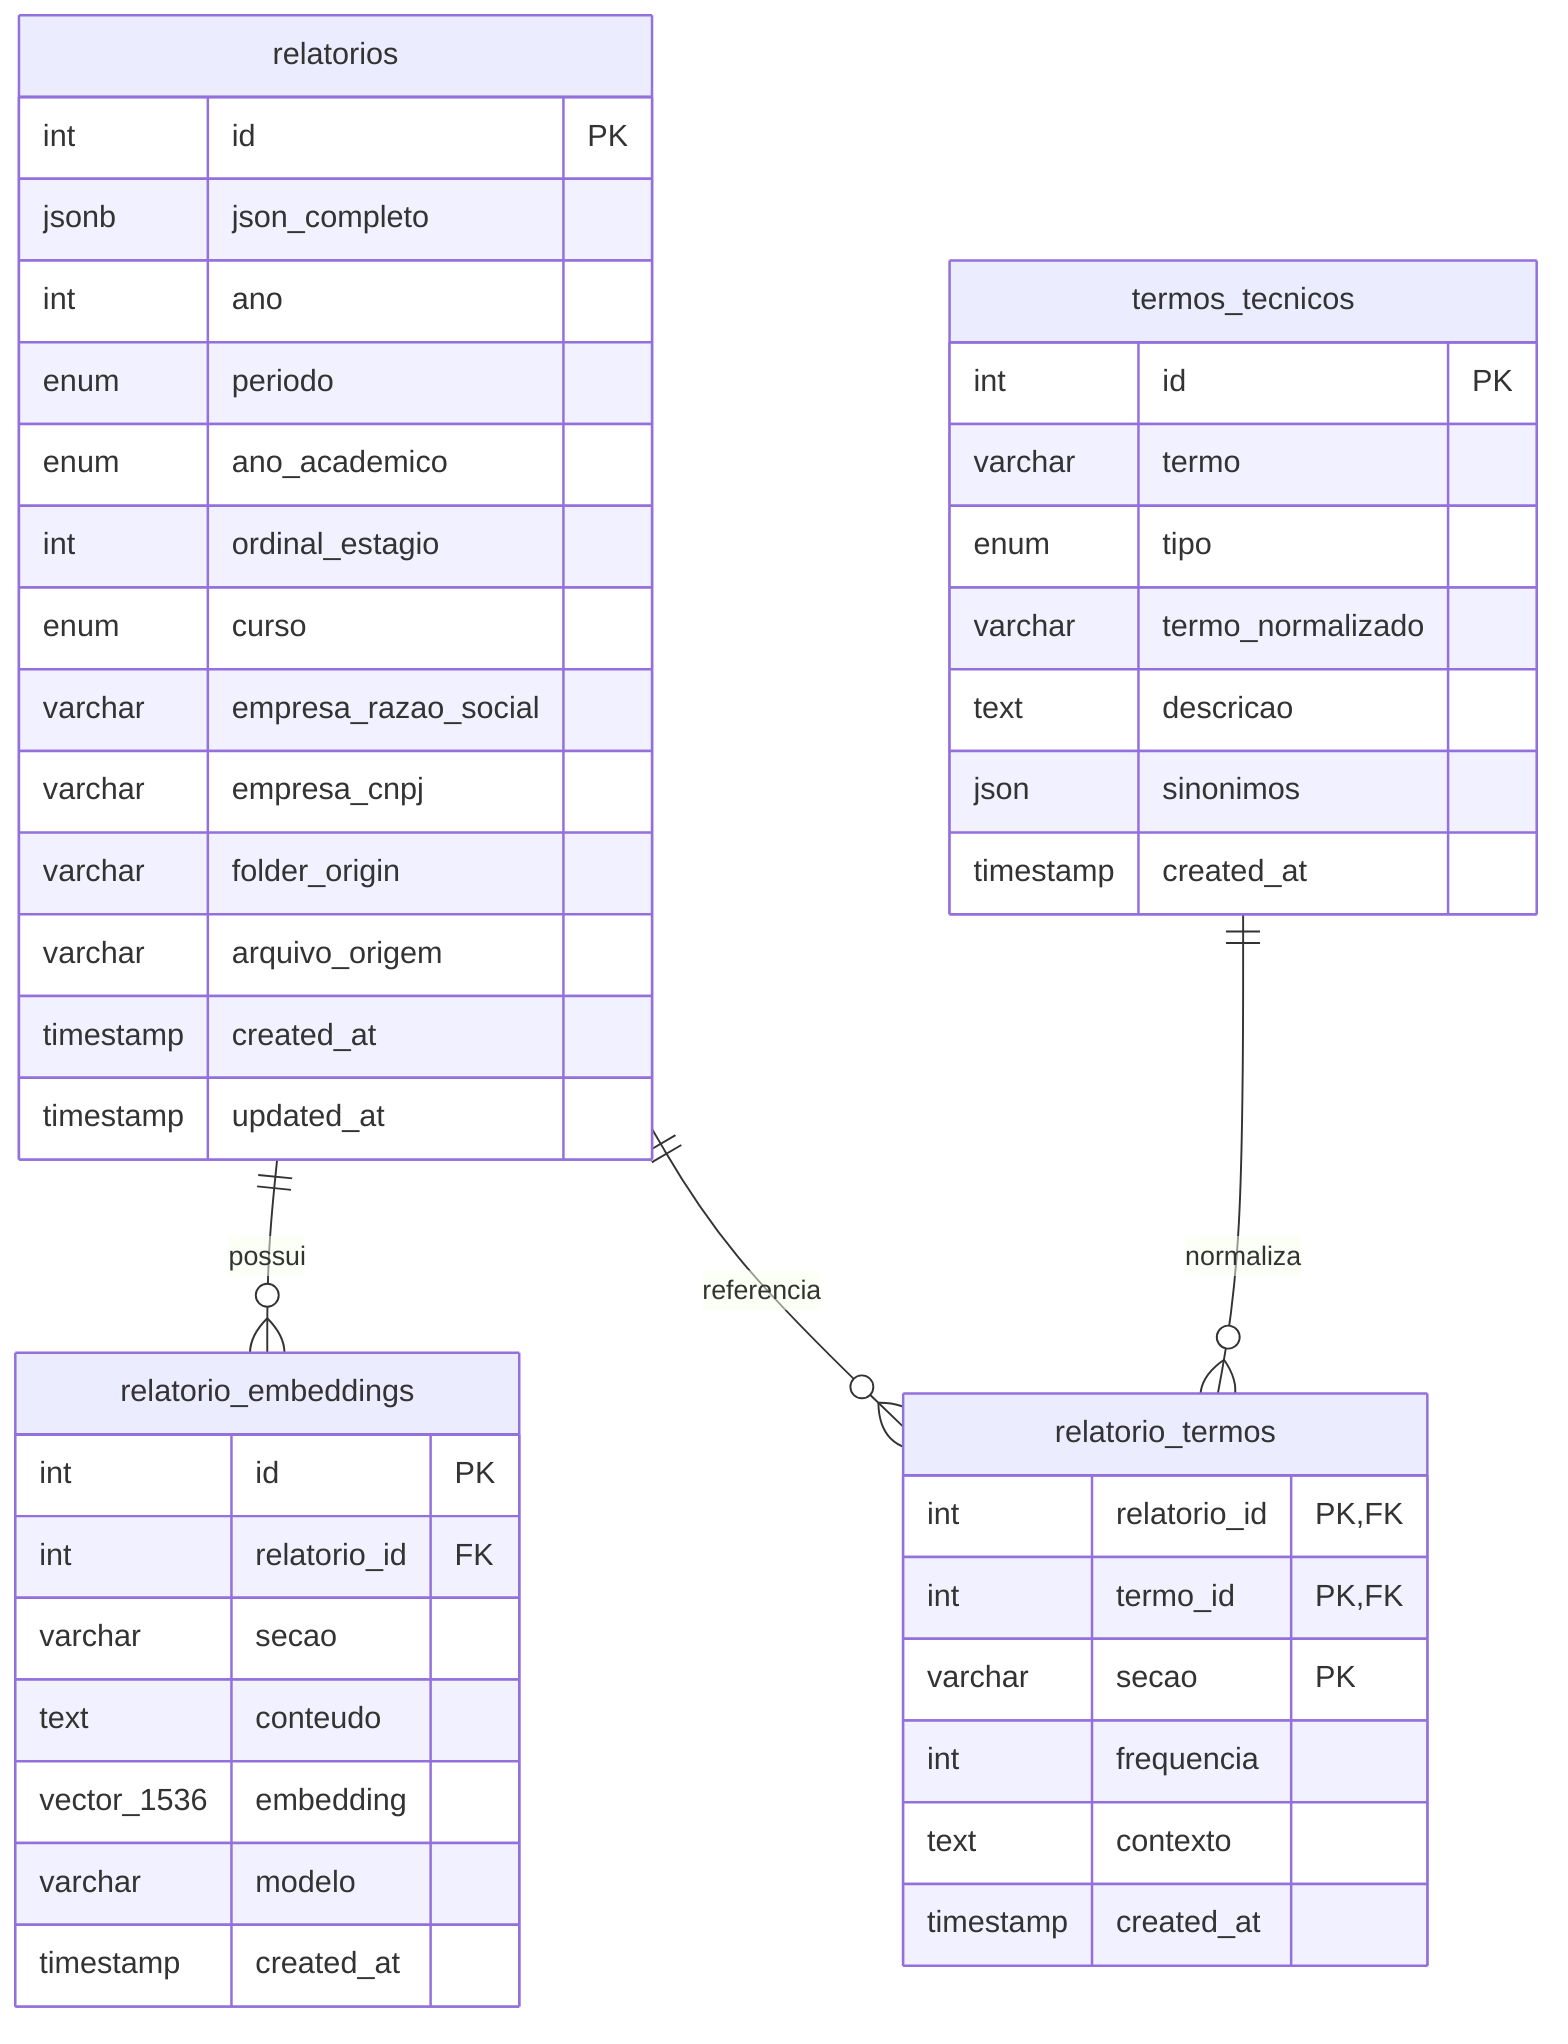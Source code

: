 erDiagram
    relatorios ||--o{ relatorio_embeddings : possui
    relatorios ||--o{ relatorio_termos : referencia
    termos_tecnicos ||--o{ relatorio_termos : normaliza

    relatorios {
        int id PK
        jsonb json_completo
        int ano
        enum periodo
        enum ano_academico
        int ordinal_estagio
        enum curso
        varchar empresa_razao_social
        varchar empresa_cnpj
        varchar folder_origin
        varchar arquivo_origem
        timestamp created_at
        timestamp updated_at
    }

    relatorio_embeddings {
        int id PK
        int relatorio_id FK
        varchar secao
        text conteudo
        vector_1536 embedding
        varchar modelo
        timestamp created_at
    }

    termos_tecnicos {
        int id PK
        varchar termo
        enum tipo
        varchar termo_normalizado
        text descricao
        json sinonimos
        timestamp created_at
    }

    relatorio_termos {
        int relatorio_id PK, FK
        int termo_id PK, FK
        varchar secao PK
        int frequencia
        text contexto
        timestamp created_at
    }